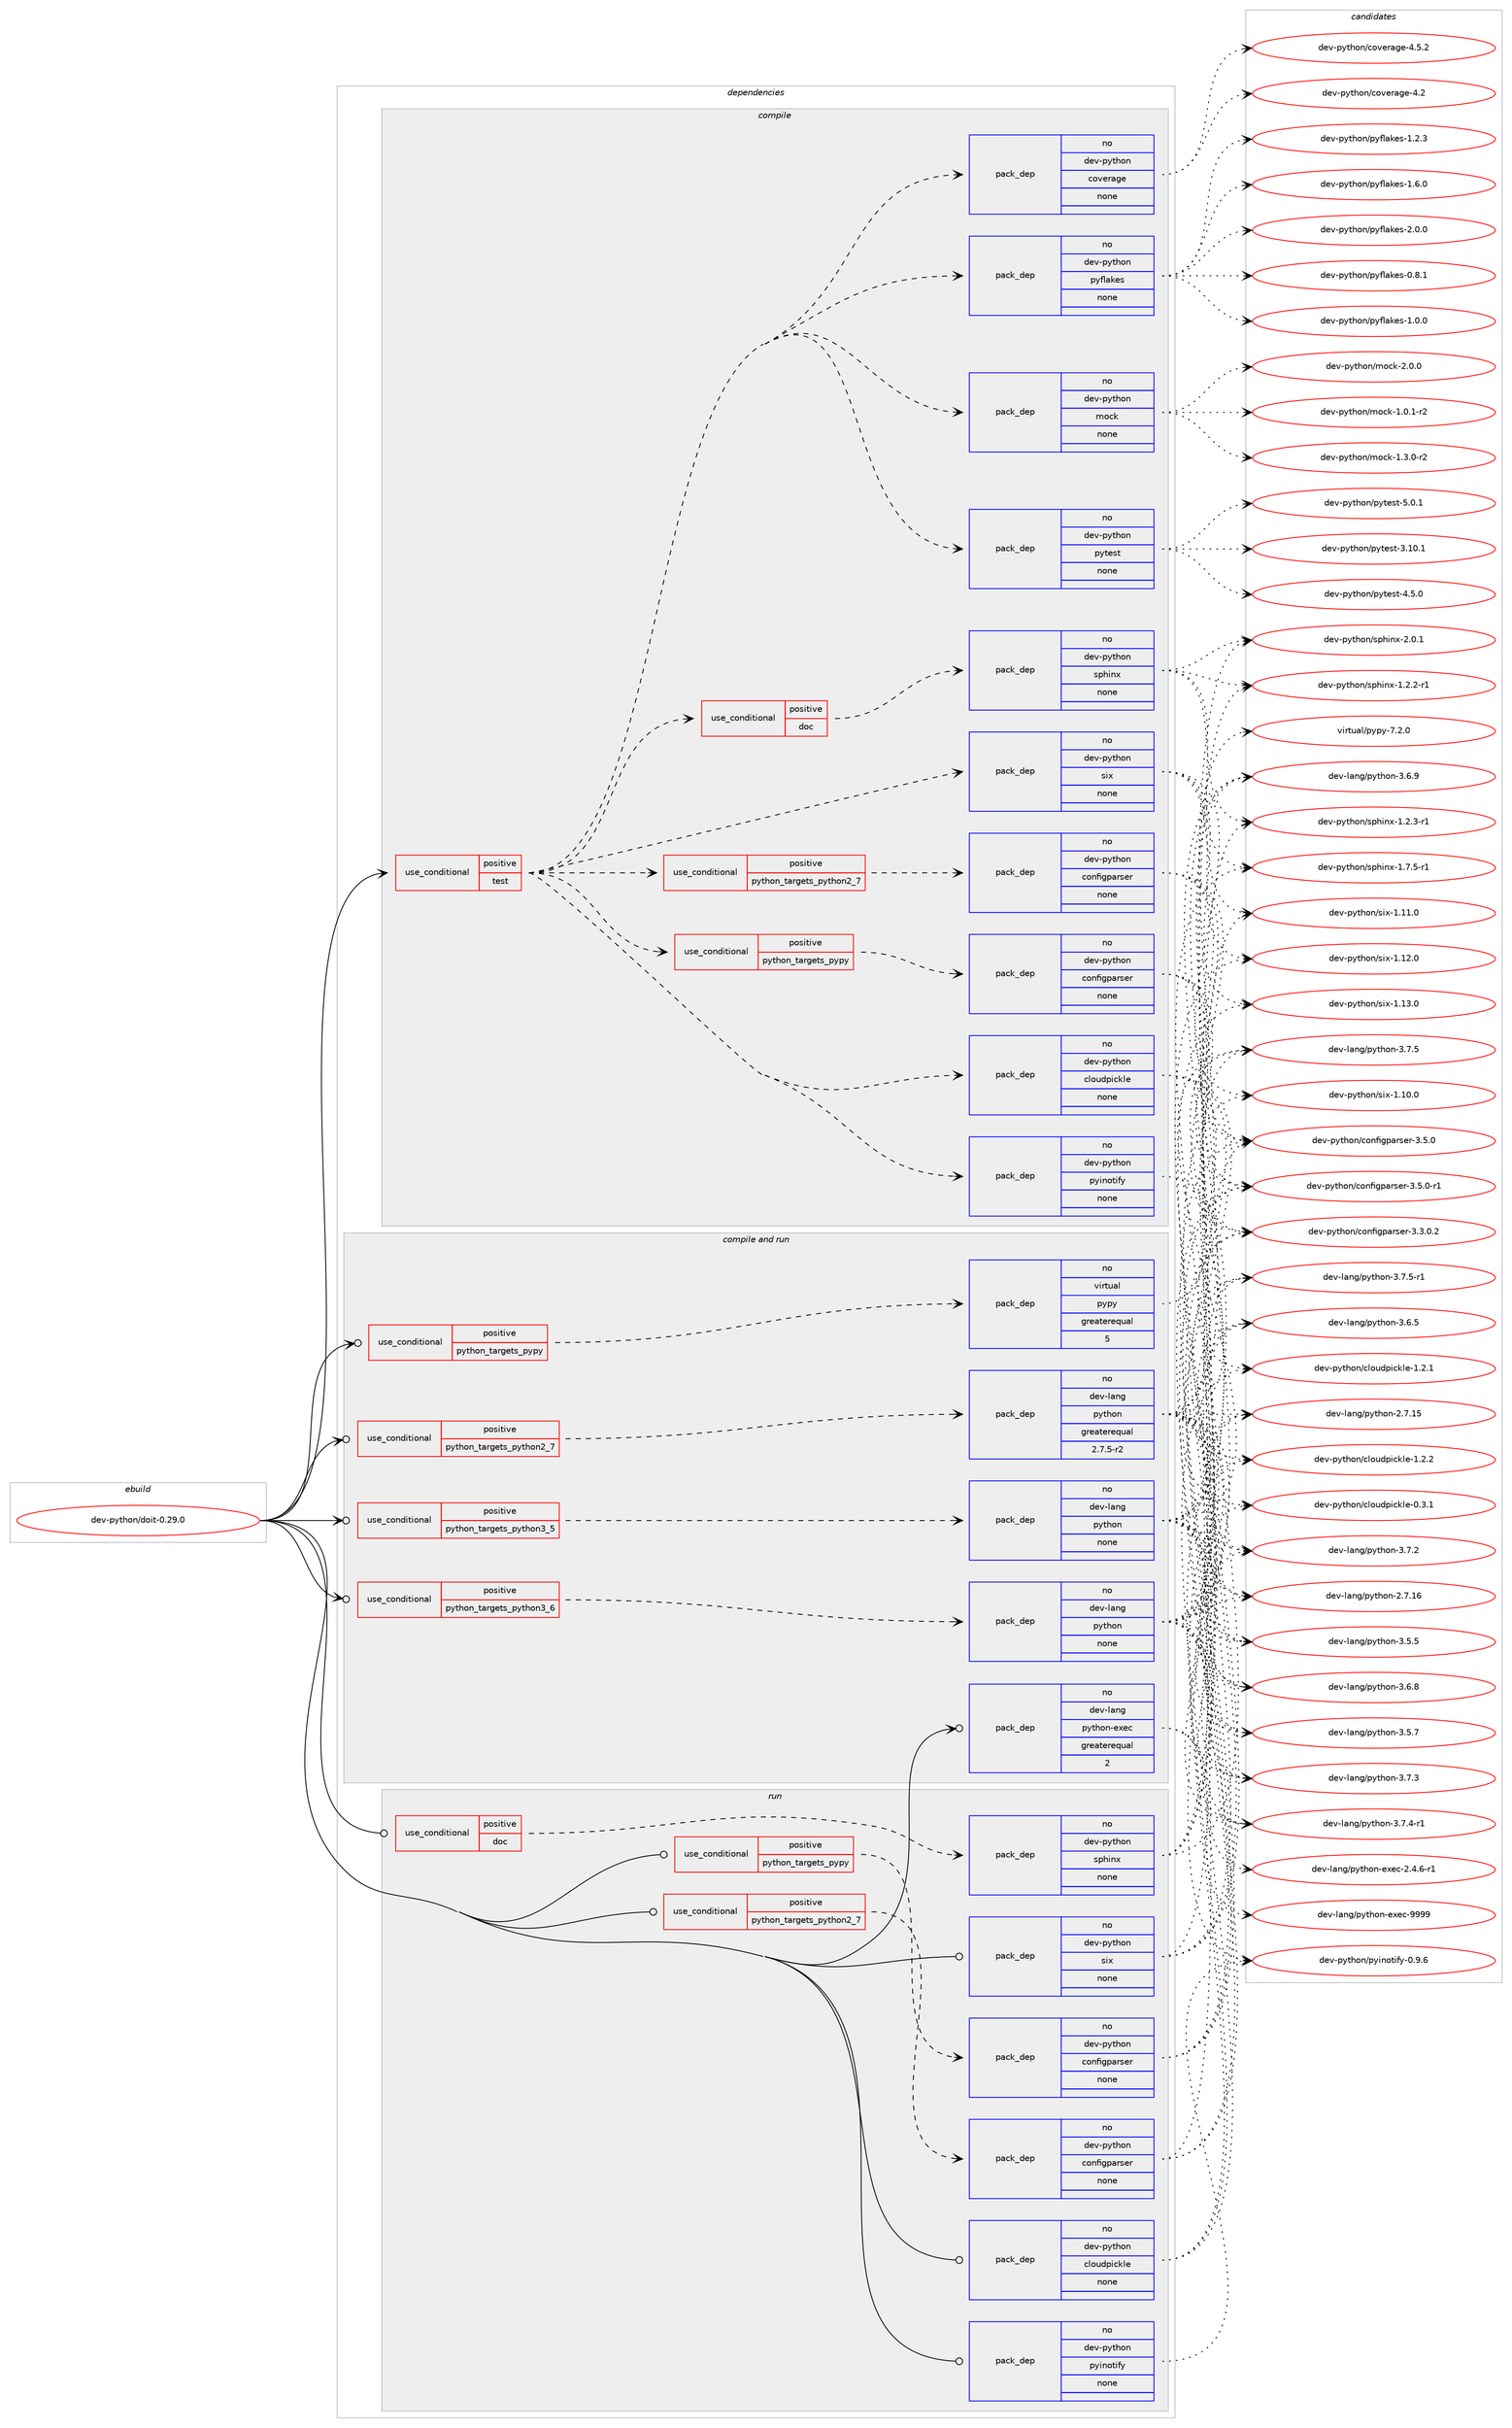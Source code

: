 digraph prolog {

# *************
# Graph options
# *************

newrank=true;
concentrate=true;
compound=true;
graph [rankdir=LR,fontname=Helvetica,fontsize=10,ranksep=1.5];#, ranksep=2.5, nodesep=0.2];
edge  [arrowhead=vee];
node  [fontname=Helvetica,fontsize=10];

# **********
# The ebuild
# **********

subgraph cluster_leftcol {
color=gray;
rank=same;
label=<<i>ebuild</i>>;
id [label="dev-python/doit-0.29.0", color=red, width=4, href="../dev-python/doit-0.29.0.svg"];
}

# ****************
# The dependencies
# ****************

subgraph cluster_midcol {
color=gray;
label=<<i>dependencies</i>>;
subgraph cluster_compile {
fillcolor="#eeeeee";
style=filled;
label=<<i>compile</i>>;
subgraph cond138803 {
dependency602747 [label=<<TABLE BORDER="0" CELLBORDER="1" CELLSPACING="0" CELLPADDING="4"><TR><TD ROWSPAN="3" CELLPADDING="10">use_conditional</TD></TR><TR><TD>positive</TD></TR><TR><TD>test</TD></TR></TABLE>>, shape=none, color=red];
subgraph pack452150 {
dependency602748 [label=<<TABLE BORDER="0" CELLBORDER="1" CELLSPACING="0" CELLPADDING="4" WIDTH="220"><TR><TD ROWSPAN="6" CELLPADDING="30">pack_dep</TD></TR><TR><TD WIDTH="110">no</TD></TR><TR><TD>dev-python</TD></TR><TR><TD>cloudpickle</TD></TR><TR><TD>none</TD></TR><TR><TD></TD></TR></TABLE>>, shape=none, color=blue];
}
dependency602747:e -> dependency602748:w [weight=20,style="dashed",arrowhead="vee"];
subgraph pack452151 {
dependency602749 [label=<<TABLE BORDER="0" CELLBORDER="1" CELLSPACING="0" CELLPADDING="4" WIDTH="220"><TR><TD ROWSPAN="6" CELLPADDING="30">pack_dep</TD></TR><TR><TD WIDTH="110">no</TD></TR><TR><TD>dev-python</TD></TR><TR><TD>pyinotify</TD></TR><TR><TD>none</TD></TR><TR><TD></TD></TR></TABLE>>, shape=none, color=blue];
}
dependency602747:e -> dependency602749:w [weight=20,style="dashed",arrowhead="vee"];
subgraph pack452152 {
dependency602750 [label=<<TABLE BORDER="0" CELLBORDER="1" CELLSPACING="0" CELLPADDING="4" WIDTH="220"><TR><TD ROWSPAN="6" CELLPADDING="30">pack_dep</TD></TR><TR><TD WIDTH="110">no</TD></TR><TR><TD>dev-python</TD></TR><TR><TD>six</TD></TR><TR><TD>none</TD></TR><TR><TD></TD></TR></TABLE>>, shape=none, color=blue];
}
dependency602747:e -> dependency602750:w [weight=20,style="dashed",arrowhead="vee"];
subgraph cond138804 {
dependency602751 [label=<<TABLE BORDER="0" CELLBORDER="1" CELLSPACING="0" CELLPADDING="4"><TR><TD ROWSPAN="3" CELLPADDING="10">use_conditional</TD></TR><TR><TD>positive</TD></TR><TR><TD>python_targets_pypy</TD></TR></TABLE>>, shape=none, color=red];
subgraph pack452153 {
dependency602752 [label=<<TABLE BORDER="0" CELLBORDER="1" CELLSPACING="0" CELLPADDING="4" WIDTH="220"><TR><TD ROWSPAN="6" CELLPADDING="30">pack_dep</TD></TR><TR><TD WIDTH="110">no</TD></TR><TR><TD>dev-python</TD></TR><TR><TD>configparser</TD></TR><TR><TD>none</TD></TR><TR><TD></TD></TR></TABLE>>, shape=none, color=blue];
}
dependency602751:e -> dependency602752:w [weight=20,style="dashed",arrowhead="vee"];
}
dependency602747:e -> dependency602751:w [weight=20,style="dashed",arrowhead="vee"];
subgraph cond138805 {
dependency602753 [label=<<TABLE BORDER="0" CELLBORDER="1" CELLSPACING="0" CELLPADDING="4"><TR><TD ROWSPAN="3" CELLPADDING="10">use_conditional</TD></TR><TR><TD>positive</TD></TR><TR><TD>python_targets_python2_7</TD></TR></TABLE>>, shape=none, color=red];
subgraph pack452154 {
dependency602754 [label=<<TABLE BORDER="0" CELLBORDER="1" CELLSPACING="0" CELLPADDING="4" WIDTH="220"><TR><TD ROWSPAN="6" CELLPADDING="30">pack_dep</TD></TR><TR><TD WIDTH="110">no</TD></TR><TR><TD>dev-python</TD></TR><TR><TD>configparser</TD></TR><TR><TD>none</TD></TR><TR><TD></TD></TR></TABLE>>, shape=none, color=blue];
}
dependency602753:e -> dependency602754:w [weight=20,style="dashed",arrowhead="vee"];
}
dependency602747:e -> dependency602753:w [weight=20,style="dashed",arrowhead="vee"];
subgraph cond138806 {
dependency602755 [label=<<TABLE BORDER="0" CELLBORDER="1" CELLSPACING="0" CELLPADDING="4"><TR><TD ROWSPAN="3" CELLPADDING="10">use_conditional</TD></TR><TR><TD>positive</TD></TR><TR><TD>doc</TD></TR></TABLE>>, shape=none, color=red];
subgraph pack452155 {
dependency602756 [label=<<TABLE BORDER="0" CELLBORDER="1" CELLSPACING="0" CELLPADDING="4" WIDTH="220"><TR><TD ROWSPAN="6" CELLPADDING="30">pack_dep</TD></TR><TR><TD WIDTH="110">no</TD></TR><TR><TD>dev-python</TD></TR><TR><TD>sphinx</TD></TR><TR><TD>none</TD></TR><TR><TD></TD></TR></TABLE>>, shape=none, color=blue];
}
dependency602755:e -> dependency602756:w [weight=20,style="dashed",arrowhead="vee"];
}
dependency602747:e -> dependency602755:w [weight=20,style="dashed",arrowhead="vee"];
subgraph pack452156 {
dependency602757 [label=<<TABLE BORDER="0" CELLBORDER="1" CELLSPACING="0" CELLPADDING="4" WIDTH="220"><TR><TD ROWSPAN="6" CELLPADDING="30">pack_dep</TD></TR><TR><TD WIDTH="110">no</TD></TR><TR><TD>dev-python</TD></TR><TR><TD>pytest</TD></TR><TR><TD>none</TD></TR><TR><TD></TD></TR></TABLE>>, shape=none, color=blue];
}
dependency602747:e -> dependency602757:w [weight=20,style="dashed",arrowhead="vee"];
subgraph pack452157 {
dependency602758 [label=<<TABLE BORDER="0" CELLBORDER="1" CELLSPACING="0" CELLPADDING="4" WIDTH="220"><TR><TD ROWSPAN="6" CELLPADDING="30">pack_dep</TD></TR><TR><TD WIDTH="110">no</TD></TR><TR><TD>dev-python</TD></TR><TR><TD>mock</TD></TR><TR><TD>none</TD></TR><TR><TD></TD></TR></TABLE>>, shape=none, color=blue];
}
dependency602747:e -> dependency602758:w [weight=20,style="dashed",arrowhead="vee"];
subgraph pack452158 {
dependency602759 [label=<<TABLE BORDER="0" CELLBORDER="1" CELLSPACING="0" CELLPADDING="4" WIDTH="220"><TR><TD ROWSPAN="6" CELLPADDING="30">pack_dep</TD></TR><TR><TD WIDTH="110">no</TD></TR><TR><TD>dev-python</TD></TR><TR><TD>pyflakes</TD></TR><TR><TD>none</TD></TR><TR><TD></TD></TR></TABLE>>, shape=none, color=blue];
}
dependency602747:e -> dependency602759:w [weight=20,style="dashed",arrowhead="vee"];
subgraph pack452159 {
dependency602760 [label=<<TABLE BORDER="0" CELLBORDER="1" CELLSPACING="0" CELLPADDING="4" WIDTH="220"><TR><TD ROWSPAN="6" CELLPADDING="30">pack_dep</TD></TR><TR><TD WIDTH="110">no</TD></TR><TR><TD>dev-python</TD></TR><TR><TD>coverage</TD></TR><TR><TD>none</TD></TR><TR><TD></TD></TR></TABLE>>, shape=none, color=blue];
}
dependency602747:e -> dependency602760:w [weight=20,style="dashed",arrowhead="vee"];
}
id:e -> dependency602747:w [weight=20,style="solid",arrowhead="vee"];
}
subgraph cluster_compileandrun {
fillcolor="#eeeeee";
style=filled;
label=<<i>compile and run</i>>;
subgraph cond138807 {
dependency602761 [label=<<TABLE BORDER="0" CELLBORDER="1" CELLSPACING="0" CELLPADDING="4"><TR><TD ROWSPAN="3" CELLPADDING="10">use_conditional</TD></TR><TR><TD>positive</TD></TR><TR><TD>python_targets_pypy</TD></TR></TABLE>>, shape=none, color=red];
subgraph pack452160 {
dependency602762 [label=<<TABLE BORDER="0" CELLBORDER="1" CELLSPACING="0" CELLPADDING="4" WIDTH="220"><TR><TD ROWSPAN="6" CELLPADDING="30">pack_dep</TD></TR><TR><TD WIDTH="110">no</TD></TR><TR><TD>virtual</TD></TR><TR><TD>pypy</TD></TR><TR><TD>greaterequal</TD></TR><TR><TD>5</TD></TR></TABLE>>, shape=none, color=blue];
}
dependency602761:e -> dependency602762:w [weight=20,style="dashed",arrowhead="vee"];
}
id:e -> dependency602761:w [weight=20,style="solid",arrowhead="odotvee"];
subgraph cond138808 {
dependency602763 [label=<<TABLE BORDER="0" CELLBORDER="1" CELLSPACING="0" CELLPADDING="4"><TR><TD ROWSPAN="3" CELLPADDING="10">use_conditional</TD></TR><TR><TD>positive</TD></TR><TR><TD>python_targets_python2_7</TD></TR></TABLE>>, shape=none, color=red];
subgraph pack452161 {
dependency602764 [label=<<TABLE BORDER="0" CELLBORDER="1" CELLSPACING="0" CELLPADDING="4" WIDTH="220"><TR><TD ROWSPAN="6" CELLPADDING="30">pack_dep</TD></TR><TR><TD WIDTH="110">no</TD></TR><TR><TD>dev-lang</TD></TR><TR><TD>python</TD></TR><TR><TD>greaterequal</TD></TR><TR><TD>2.7.5-r2</TD></TR></TABLE>>, shape=none, color=blue];
}
dependency602763:e -> dependency602764:w [weight=20,style="dashed",arrowhead="vee"];
}
id:e -> dependency602763:w [weight=20,style="solid",arrowhead="odotvee"];
subgraph cond138809 {
dependency602765 [label=<<TABLE BORDER="0" CELLBORDER="1" CELLSPACING="0" CELLPADDING="4"><TR><TD ROWSPAN="3" CELLPADDING="10">use_conditional</TD></TR><TR><TD>positive</TD></TR><TR><TD>python_targets_python3_5</TD></TR></TABLE>>, shape=none, color=red];
subgraph pack452162 {
dependency602766 [label=<<TABLE BORDER="0" CELLBORDER="1" CELLSPACING="0" CELLPADDING="4" WIDTH="220"><TR><TD ROWSPAN="6" CELLPADDING="30">pack_dep</TD></TR><TR><TD WIDTH="110">no</TD></TR><TR><TD>dev-lang</TD></TR><TR><TD>python</TD></TR><TR><TD>none</TD></TR><TR><TD></TD></TR></TABLE>>, shape=none, color=blue];
}
dependency602765:e -> dependency602766:w [weight=20,style="dashed",arrowhead="vee"];
}
id:e -> dependency602765:w [weight=20,style="solid",arrowhead="odotvee"];
subgraph cond138810 {
dependency602767 [label=<<TABLE BORDER="0" CELLBORDER="1" CELLSPACING="0" CELLPADDING="4"><TR><TD ROWSPAN="3" CELLPADDING="10">use_conditional</TD></TR><TR><TD>positive</TD></TR><TR><TD>python_targets_python3_6</TD></TR></TABLE>>, shape=none, color=red];
subgraph pack452163 {
dependency602768 [label=<<TABLE BORDER="0" CELLBORDER="1" CELLSPACING="0" CELLPADDING="4" WIDTH="220"><TR><TD ROWSPAN="6" CELLPADDING="30">pack_dep</TD></TR><TR><TD WIDTH="110">no</TD></TR><TR><TD>dev-lang</TD></TR><TR><TD>python</TD></TR><TR><TD>none</TD></TR><TR><TD></TD></TR></TABLE>>, shape=none, color=blue];
}
dependency602767:e -> dependency602768:w [weight=20,style="dashed",arrowhead="vee"];
}
id:e -> dependency602767:w [weight=20,style="solid",arrowhead="odotvee"];
subgraph pack452164 {
dependency602769 [label=<<TABLE BORDER="0" CELLBORDER="1" CELLSPACING="0" CELLPADDING="4" WIDTH="220"><TR><TD ROWSPAN="6" CELLPADDING="30">pack_dep</TD></TR><TR><TD WIDTH="110">no</TD></TR><TR><TD>dev-lang</TD></TR><TR><TD>python-exec</TD></TR><TR><TD>greaterequal</TD></TR><TR><TD>2</TD></TR></TABLE>>, shape=none, color=blue];
}
id:e -> dependency602769:w [weight=20,style="solid",arrowhead="odotvee"];
}
subgraph cluster_run {
fillcolor="#eeeeee";
style=filled;
label=<<i>run</i>>;
subgraph cond138811 {
dependency602770 [label=<<TABLE BORDER="0" CELLBORDER="1" CELLSPACING="0" CELLPADDING="4"><TR><TD ROWSPAN="3" CELLPADDING="10">use_conditional</TD></TR><TR><TD>positive</TD></TR><TR><TD>doc</TD></TR></TABLE>>, shape=none, color=red];
subgraph pack452165 {
dependency602771 [label=<<TABLE BORDER="0" CELLBORDER="1" CELLSPACING="0" CELLPADDING="4" WIDTH="220"><TR><TD ROWSPAN="6" CELLPADDING="30">pack_dep</TD></TR><TR><TD WIDTH="110">no</TD></TR><TR><TD>dev-python</TD></TR><TR><TD>sphinx</TD></TR><TR><TD>none</TD></TR><TR><TD></TD></TR></TABLE>>, shape=none, color=blue];
}
dependency602770:e -> dependency602771:w [weight=20,style="dashed",arrowhead="vee"];
}
id:e -> dependency602770:w [weight=20,style="solid",arrowhead="odot"];
subgraph cond138812 {
dependency602772 [label=<<TABLE BORDER="0" CELLBORDER="1" CELLSPACING="0" CELLPADDING="4"><TR><TD ROWSPAN="3" CELLPADDING="10">use_conditional</TD></TR><TR><TD>positive</TD></TR><TR><TD>python_targets_pypy</TD></TR></TABLE>>, shape=none, color=red];
subgraph pack452166 {
dependency602773 [label=<<TABLE BORDER="0" CELLBORDER="1" CELLSPACING="0" CELLPADDING="4" WIDTH="220"><TR><TD ROWSPAN="6" CELLPADDING="30">pack_dep</TD></TR><TR><TD WIDTH="110">no</TD></TR><TR><TD>dev-python</TD></TR><TR><TD>configparser</TD></TR><TR><TD>none</TD></TR><TR><TD></TD></TR></TABLE>>, shape=none, color=blue];
}
dependency602772:e -> dependency602773:w [weight=20,style="dashed",arrowhead="vee"];
}
id:e -> dependency602772:w [weight=20,style="solid",arrowhead="odot"];
subgraph cond138813 {
dependency602774 [label=<<TABLE BORDER="0" CELLBORDER="1" CELLSPACING="0" CELLPADDING="4"><TR><TD ROWSPAN="3" CELLPADDING="10">use_conditional</TD></TR><TR><TD>positive</TD></TR><TR><TD>python_targets_python2_7</TD></TR></TABLE>>, shape=none, color=red];
subgraph pack452167 {
dependency602775 [label=<<TABLE BORDER="0" CELLBORDER="1" CELLSPACING="0" CELLPADDING="4" WIDTH="220"><TR><TD ROWSPAN="6" CELLPADDING="30">pack_dep</TD></TR><TR><TD WIDTH="110">no</TD></TR><TR><TD>dev-python</TD></TR><TR><TD>configparser</TD></TR><TR><TD>none</TD></TR><TR><TD></TD></TR></TABLE>>, shape=none, color=blue];
}
dependency602774:e -> dependency602775:w [weight=20,style="dashed",arrowhead="vee"];
}
id:e -> dependency602774:w [weight=20,style="solid",arrowhead="odot"];
subgraph pack452168 {
dependency602776 [label=<<TABLE BORDER="0" CELLBORDER="1" CELLSPACING="0" CELLPADDING="4" WIDTH="220"><TR><TD ROWSPAN="6" CELLPADDING="30">pack_dep</TD></TR><TR><TD WIDTH="110">no</TD></TR><TR><TD>dev-python</TD></TR><TR><TD>cloudpickle</TD></TR><TR><TD>none</TD></TR><TR><TD></TD></TR></TABLE>>, shape=none, color=blue];
}
id:e -> dependency602776:w [weight=20,style="solid",arrowhead="odot"];
subgraph pack452169 {
dependency602777 [label=<<TABLE BORDER="0" CELLBORDER="1" CELLSPACING="0" CELLPADDING="4" WIDTH="220"><TR><TD ROWSPAN="6" CELLPADDING="30">pack_dep</TD></TR><TR><TD WIDTH="110">no</TD></TR><TR><TD>dev-python</TD></TR><TR><TD>pyinotify</TD></TR><TR><TD>none</TD></TR><TR><TD></TD></TR></TABLE>>, shape=none, color=blue];
}
id:e -> dependency602777:w [weight=20,style="solid",arrowhead="odot"];
subgraph pack452170 {
dependency602778 [label=<<TABLE BORDER="0" CELLBORDER="1" CELLSPACING="0" CELLPADDING="4" WIDTH="220"><TR><TD ROWSPAN="6" CELLPADDING="30">pack_dep</TD></TR><TR><TD WIDTH="110">no</TD></TR><TR><TD>dev-python</TD></TR><TR><TD>six</TD></TR><TR><TD>none</TD></TR><TR><TD></TD></TR></TABLE>>, shape=none, color=blue];
}
id:e -> dependency602778:w [weight=20,style="solid",arrowhead="odot"];
}
}

# **************
# The candidates
# **************

subgraph cluster_choices {
rank=same;
color=gray;
label=<<i>candidates</i>>;

subgraph choice452150 {
color=black;
nodesep=1;
choice10010111845112121116104111110479910811111710011210599107108101454846514649 [label="dev-python/cloudpickle-0.3.1", color=red, width=4,href="../dev-python/cloudpickle-0.3.1.svg"];
choice10010111845112121116104111110479910811111710011210599107108101454946504649 [label="dev-python/cloudpickle-1.2.1", color=red, width=4,href="../dev-python/cloudpickle-1.2.1.svg"];
choice10010111845112121116104111110479910811111710011210599107108101454946504650 [label="dev-python/cloudpickle-1.2.2", color=red, width=4,href="../dev-python/cloudpickle-1.2.2.svg"];
dependency602748:e -> choice10010111845112121116104111110479910811111710011210599107108101454846514649:w [style=dotted,weight="100"];
dependency602748:e -> choice10010111845112121116104111110479910811111710011210599107108101454946504649:w [style=dotted,weight="100"];
dependency602748:e -> choice10010111845112121116104111110479910811111710011210599107108101454946504650:w [style=dotted,weight="100"];
}
subgraph choice452151 {
color=black;
nodesep=1;
choice1001011184511212111610411111047112121105110111116105102121454846574654 [label="dev-python/pyinotify-0.9.6", color=red, width=4,href="../dev-python/pyinotify-0.9.6.svg"];
dependency602749:e -> choice1001011184511212111610411111047112121105110111116105102121454846574654:w [style=dotted,weight="100"];
}
subgraph choice452152 {
color=black;
nodesep=1;
choice100101118451121211161041111104711510512045494649484648 [label="dev-python/six-1.10.0", color=red, width=4,href="../dev-python/six-1.10.0.svg"];
choice100101118451121211161041111104711510512045494649494648 [label="dev-python/six-1.11.0", color=red, width=4,href="../dev-python/six-1.11.0.svg"];
choice100101118451121211161041111104711510512045494649504648 [label="dev-python/six-1.12.0", color=red, width=4,href="../dev-python/six-1.12.0.svg"];
choice100101118451121211161041111104711510512045494649514648 [label="dev-python/six-1.13.0", color=red, width=4,href="../dev-python/six-1.13.0.svg"];
dependency602750:e -> choice100101118451121211161041111104711510512045494649484648:w [style=dotted,weight="100"];
dependency602750:e -> choice100101118451121211161041111104711510512045494649494648:w [style=dotted,weight="100"];
dependency602750:e -> choice100101118451121211161041111104711510512045494649504648:w [style=dotted,weight="100"];
dependency602750:e -> choice100101118451121211161041111104711510512045494649514648:w [style=dotted,weight="100"];
}
subgraph choice452153 {
color=black;
nodesep=1;
choice100101118451121211161041111104799111110102105103112971141151011144551465146484650 [label="dev-python/configparser-3.3.0.2", color=red, width=4,href="../dev-python/configparser-3.3.0.2.svg"];
choice10010111845112121116104111110479911111010210510311297114115101114455146534648 [label="dev-python/configparser-3.5.0", color=red, width=4,href="../dev-python/configparser-3.5.0.svg"];
choice100101118451121211161041111104799111110102105103112971141151011144551465346484511449 [label="dev-python/configparser-3.5.0-r1", color=red, width=4,href="../dev-python/configparser-3.5.0-r1.svg"];
dependency602752:e -> choice100101118451121211161041111104799111110102105103112971141151011144551465146484650:w [style=dotted,weight="100"];
dependency602752:e -> choice10010111845112121116104111110479911111010210510311297114115101114455146534648:w [style=dotted,weight="100"];
dependency602752:e -> choice100101118451121211161041111104799111110102105103112971141151011144551465346484511449:w [style=dotted,weight="100"];
}
subgraph choice452154 {
color=black;
nodesep=1;
choice100101118451121211161041111104799111110102105103112971141151011144551465146484650 [label="dev-python/configparser-3.3.0.2", color=red, width=4,href="../dev-python/configparser-3.3.0.2.svg"];
choice10010111845112121116104111110479911111010210510311297114115101114455146534648 [label="dev-python/configparser-3.5.0", color=red, width=4,href="../dev-python/configparser-3.5.0.svg"];
choice100101118451121211161041111104799111110102105103112971141151011144551465346484511449 [label="dev-python/configparser-3.5.0-r1", color=red, width=4,href="../dev-python/configparser-3.5.0-r1.svg"];
dependency602754:e -> choice100101118451121211161041111104799111110102105103112971141151011144551465146484650:w [style=dotted,weight="100"];
dependency602754:e -> choice10010111845112121116104111110479911111010210510311297114115101114455146534648:w [style=dotted,weight="100"];
dependency602754:e -> choice100101118451121211161041111104799111110102105103112971141151011144551465346484511449:w [style=dotted,weight="100"];
}
subgraph choice452155 {
color=black;
nodesep=1;
choice10010111845112121116104111110471151121041051101204549465046504511449 [label="dev-python/sphinx-1.2.2-r1", color=red, width=4,href="../dev-python/sphinx-1.2.2-r1.svg"];
choice10010111845112121116104111110471151121041051101204549465046514511449 [label="dev-python/sphinx-1.2.3-r1", color=red, width=4,href="../dev-python/sphinx-1.2.3-r1.svg"];
choice10010111845112121116104111110471151121041051101204549465546534511449 [label="dev-python/sphinx-1.7.5-r1", color=red, width=4,href="../dev-python/sphinx-1.7.5-r1.svg"];
choice1001011184511212111610411111047115112104105110120455046484649 [label="dev-python/sphinx-2.0.1", color=red, width=4,href="../dev-python/sphinx-2.0.1.svg"];
dependency602756:e -> choice10010111845112121116104111110471151121041051101204549465046504511449:w [style=dotted,weight="100"];
dependency602756:e -> choice10010111845112121116104111110471151121041051101204549465046514511449:w [style=dotted,weight="100"];
dependency602756:e -> choice10010111845112121116104111110471151121041051101204549465546534511449:w [style=dotted,weight="100"];
dependency602756:e -> choice1001011184511212111610411111047115112104105110120455046484649:w [style=dotted,weight="100"];
}
subgraph choice452156 {
color=black;
nodesep=1;
choice100101118451121211161041111104711212111610111511645514649484649 [label="dev-python/pytest-3.10.1", color=red, width=4,href="../dev-python/pytest-3.10.1.svg"];
choice1001011184511212111610411111047112121116101115116455246534648 [label="dev-python/pytest-4.5.0", color=red, width=4,href="../dev-python/pytest-4.5.0.svg"];
choice1001011184511212111610411111047112121116101115116455346484649 [label="dev-python/pytest-5.0.1", color=red, width=4,href="../dev-python/pytest-5.0.1.svg"];
dependency602757:e -> choice100101118451121211161041111104711212111610111511645514649484649:w [style=dotted,weight="100"];
dependency602757:e -> choice1001011184511212111610411111047112121116101115116455246534648:w [style=dotted,weight="100"];
dependency602757:e -> choice1001011184511212111610411111047112121116101115116455346484649:w [style=dotted,weight="100"];
}
subgraph choice452157 {
color=black;
nodesep=1;
choice1001011184511212111610411111047109111991074549464846494511450 [label="dev-python/mock-1.0.1-r2", color=red, width=4,href="../dev-python/mock-1.0.1-r2.svg"];
choice1001011184511212111610411111047109111991074549465146484511450 [label="dev-python/mock-1.3.0-r2", color=red, width=4,href="../dev-python/mock-1.3.0-r2.svg"];
choice100101118451121211161041111104710911199107455046484648 [label="dev-python/mock-2.0.0", color=red, width=4,href="../dev-python/mock-2.0.0.svg"];
dependency602758:e -> choice1001011184511212111610411111047109111991074549464846494511450:w [style=dotted,weight="100"];
dependency602758:e -> choice1001011184511212111610411111047109111991074549465146484511450:w [style=dotted,weight="100"];
dependency602758:e -> choice100101118451121211161041111104710911199107455046484648:w [style=dotted,weight="100"];
}
subgraph choice452158 {
color=black;
nodesep=1;
choice100101118451121211161041111104711212110210897107101115454846564649 [label="dev-python/pyflakes-0.8.1", color=red, width=4,href="../dev-python/pyflakes-0.8.1.svg"];
choice100101118451121211161041111104711212110210897107101115454946484648 [label="dev-python/pyflakes-1.0.0", color=red, width=4,href="../dev-python/pyflakes-1.0.0.svg"];
choice100101118451121211161041111104711212110210897107101115454946504651 [label="dev-python/pyflakes-1.2.3", color=red, width=4,href="../dev-python/pyflakes-1.2.3.svg"];
choice100101118451121211161041111104711212110210897107101115454946544648 [label="dev-python/pyflakes-1.6.0", color=red, width=4,href="../dev-python/pyflakes-1.6.0.svg"];
choice100101118451121211161041111104711212110210897107101115455046484648 [label="dev-python/pyflakes-2.0.0", color=red, width=4,href="../dev-python/pyflakes-2.0.0.svg"];
dependency602759:e -> choice100101118451121211161041111104711212110210897107101115454846564649:w [style=dotted,weight="100"];
dependency602759:e -> choice100101118451121211161041111104711212110210897107101115454946484648:w [style=dotted,weight="100"];
dependency602759:e -> choice100101118451121211161041111104711212110210897107101115454946504651:w [style=dotted,weight="100"];
dependency602759:e -> choice100101118451121211161041111104711212110210897107101115454946544648:w [style=dotted,weight="100"];
dependency602759:e -> choice100101118451121211161041111104711212110210897107101115455046484648:w [style=dotted,weight="100"];
}
subgraph choice452159 {
color=black;
nodesep=1;
choice1001011184511212111610411111047991111181011149710310145524650 [label="dev-python/coverage-4.2", color=red, width=4,href="../dev-python/coverage-4.2.svg"];
choice10010111845112121116104111110479911111810111497103101455246534650 [label="dev-python/coverage-4.5.2", color=red, width=4,href="../dev-python/coverage-4.5.2.svg"];
dependency602760:e -> choice1001011184511212111610411111047991111181011149710310145524650:w [style=dotted,weight="100"];
dependency602760:e -> choice10010111845112121116104111110479911111810111497103101455246534650:w [style=dotted,weight="100"];
}
subgraph choice452160 {
color=black;
nodesep=1;
choice1181051141161179710847112121112121455546504648 [label="virtual/pypy-7.2.0", color=red, width=4,href="../virtual/pypy-7.2.0.svg"];
dependency602762:e -> choice1181051141161179710847112121112121455546504648:w [style=dotted,weight="100"];
}
subgraph choice452161 {
color=black;
nodesep=1;
choice10010111845108971101034711212111610411111045504655464953 [label="dev-lang/python-2.7.15", color=red, width=4,href="../dev-lang/python-2.7.15.svg"];
choice10010111845108971101034711212111610411111045504655464954 [label="dev-lang/python-2.7.16", color=red, width=4,href="../dev-lang/python-2.7.16.svg"];
choice100101118451089711010347112121116104111110455146534653 [label="dev-lang/python-3.5.5", color=red, width=4,href="../dev-lang/python-3.5.5.svg"];
choice100101118451089711010347112121116104111110455146534655 [label="dev-lang/python-3.5.7", color=red, width=4,href="../dev-lang/python-3.5.7.svg"];
choice100101118451089711010347112121116104111110455146544653 [label="dev-lang/python-3.6.5", color=red, width=4,href="../dev-lang/python-3.6.5.svg"];
choice100101118451089711010347112121116104111110455146544656 [label="dev-lang/python-3.6.8", color=red, width=4,href="../dev-lang/python-3.6.8.svg"];
choice100101118451089711010347112121116104111110455146544657 [label="dev-lang/python-3.6.9", color=red, width=4,href="../dev-lang/python-3.6.9.svg"];
choice100101118451089711010347112121116104111110455146554650 [label="dev-lang/python-3.7.2", color=red, width=4,href="../dev-lang/python-3.7.2.svg"];
choice100101118451089711010347112121116104111110455146554651 [label="dev-lang/python-3.7.3", color=red, width=4,href="../dev-lang/python-3.7.3.svg"];
choice1001011184510897110103471121211161041111104551465546524511449 [label="dev-lang/python-3.7.4-r1", color=red, width=4,href="../dev-lang/python-3.7.4-r1.svg"];
choice100101118451089711010347112121116104111110455146554653 [label="dev-lang/python-3.7.5", color=red, width=4,href="../dev-lang/python-3.7.5.svg"];
choice1001011184510897110103471121211161041111104551465546534511449 [label="dev-lang/python-3.7.5-r1", color=red, width=4,href="../dev-lang/python-3.7.5-r1.svg"];
dependency602764:e -> choice10010111845108971101034711212111610411111045504655464953:w [style=dotted,weight="100"];
dependency602764:e -> choice10010111845108971101034711212111610411111045504655464954:w [style=dotted,weight="100"];
dependency602764:e -> choice100101118451089711010347112121116104111110455146534653:w [style=dotted,weight="100"];
dependency602764:e -> choice100101118451089711010347112121116104111110455146534655:w [style=dotted,weight="100"];
dependency602764:e -> choice100101118451089711010347112121116104111110455146544653:w [style=dotted,weight="100"];
dependency602764:e -> choice100101118451089711010347112121116104111110455146544656:w [style=dotted,weight="100"];
dependency602764:e -> choice100101118451089711010347112121116104111110455146544657:w [style=dotted,weight="100"];
dependency602764:e -> choice100101118451089711010347112121116104111110455146554650:w [style=dotted,weight="100"];
dependency602764:e -> choice100101118451089711010347112121116104111110455146554651:w [style=dotted,weight="100"];
dependency602764:e -> choice1001011184510897110103471121211161041111104551465546524511449:w [style=dotted,weight="100"];
dependency602764:e -> choice100101118451089711010347112121116104111110455146554653:w [style=dotted,weight="100"];
dependency602764:e -> choice1001011184510897110103471121211161041111104551465546534511449:w [style=dotted,weight="100"];
}
subgraph choice452162 {
color=black;
nodesep=1;
choice10010111845108971101034711212111610411111045504655464953 [label="dev-lang/python-2.7.15", color=red, width=4,href="../dev-lang/python-2.7.15.svg"];
choice10010111845108971101034711212111610411111045504655464954 [label="dev-lang/python-2.7.16", color=red, width=4,href="../dev-lang/python-2.7.16.svg"];
choice100101118451089711010347112121116104111110455146534653 [label="dev-lang/python-3.5.5", color=red, width=4,href="../dev-lang/python-3.5.5.svg"];
choice100101118451089711010347112121116104111110455146534655 [label="dev-lang/python-3.5.7", color=red, width=4,href="../dev-lang/python-3.5.7.svg"];
choice100101118451089711010347112121116104111110455146544653 [label="dev-lang/python-3.6.5", color=red, width=4,href="../dev-lang/python-3.6.5.svg"];
choice100101118451089711010347112121116104111110455146544656 [label="dev-lang/python-3.6.8", color=red, width=4,href="../dev-lang/python-3.6.8.svg"];
choice100101118451089711010347112121116104111110455146544657 [label="dev-lang/python-3.6.9", color=red, width=4,href="../dev-lang/python-3.6.9.svg"];
choice100101118451089711010347112121116104111110455146554650 [label="dev-lang/python-3.7.2", color=red, width=4,href="../dev-lang/python-3.7.2.svg"];
choice100101118451089711010347112121116104111110455146554651 [label="dev-lang/python-3.7.3", color=red, width=4,href="../dev-lang/python-3.7.3.svg"];
choice1001011184510897110103471121211161041111104551465546524511449 [label="dev-lang/python-3.7.4-r1", color=red, width=4,href="../dev-lang/python-3.7.4-r1.svg"];
choice100101118451089711010347112121116104111110455146554653 [label="dev-lang/python-3.7.5", color=red, width=4,href="../dev-lang/python-3.7.5.svg"];
choice1001011184510897110103471121211161041111104551465546534511449 [label="dev-lang/python-3.7.5-r1", color=red, width=4,href="../dev-lang/python-3.7.5-r1.svg"];
dependency602766:e -> choice10010111845108971101034711212111610411111045504655464953:w [style=dotted,weight="100"];
dependency602766:e -> choice10010111845108971101034711212111610411111045504655464954:w [style=dotted,weight="100"];
dependency602766:e -> choice100101118451089711010347112121116104111110455146534653:w [style=dotted,weight="100"];
dependency602766:e -> choice100101118451089711010347112121116104111110455146534655:w [style=dotted,weight="100"];
dependency602766:e -> choice100101118451089711010347112121116104111110455146544653:w [style=dotted,weight="100"];
dependency602766:e -> choice100101118451089711010347112121116104111110455146544656:w [style=dotted,weight="100"];
dependency602766:e -> choice100101118451089711010347112121116104111110455146544657:w [style=dotted,weight="100"];
dependency602766:e -> choice100101118451089711010347112121116104111110455146554650:w [style=dotted,weight="100"];
dependency602766:e -> choice100101118451089711010347112121116104111110455146554651:w [style=dotted,weight="100"];
dependency602766:e -> choice1001011184510897110103471121211161041111104551465546524511449:w [style=dotted,weight="100"];
dependency602766:e -> choice100101118451089711010347112121116104111110455146554653:w [style=dotted,weight="100"];
dependency602766:e -> choice1001011184510897110103471121211161041111104551465546534511449:w [style=dotted,weight="100"];
}
subgraph choice452163 {
color=black;
nodesep=1;
choice10010111845108971101034711212111610411111045504655464953 [label="dev-lang/python-2.7.15", color=red, width=4,href="../dev-lang/python-2.7.15.svg"];
choice10010111845108971101034711212111610411111045504655464954 [label="dev-lang/python-2.7.16", color=red, width=4,href="../dev-lang/python-2.7.16.svg"];
choice100101118451089711010347112121116104111110455146534653 [label="dev-lang/python-3.5.5", color=red, width=4,href="../dev-lang/python-3.5.5.svg"];
choice100101118451089711010347112121116104111110455146534655 [label="dev-lang/python-3.5.7", color=red, width=4,href="../dev-lang/python-3.5.7.svg"];
choice100101118451089711010347112121116104111110455146544653 [label="dev-lang/python-3.6.5", color=red, width=4,href="../dev-lang/python-3.6.5.svg"];
choice100101118451089711010347112121116104111110455146544656 [label="dev-lang/python-3.6.8", color=red, width=4,href="../dev-lang/python-3.6.8.svg"];
choice100101118451089711010347112121116104111110455146544657 [label="dev-lang/python-3.6.9", color=red, width=4,href="../dev-lang/python-3.6.9.svg"];
choice100101118451089711010347112121116104111110455146554650 [label="dev-lang/python-3.7.2", color=red, width=4,href="../dev-lang/python-3.7.2.svg"];
choice100101118451089711010347112121116104111110455146554651 [label="dev-lang/python-3.7.3", color=red, width=4,href="../dev-lang/python-3.7.3.svg"];
choice1001011184510897110103471121211161041111104551465546524511449 [label="dev-lang/python-3.7.4-r1", color=red, width=4,href="../dev-lang/python-3.7.4-r1.svg"];
choice100101118451089711010347112121116104111110455146554653 [label="dev-lang/python-3.7.5", color=red, width=4,href="../dev-lang/python-3.7.5.svg"];
choice1001011184510897110103471121211161041111104551465546534511449 [label="dev-lang/python-3.7.5-r1", color=red, width=4,href="../dev-lang/python-3.7.5-r1.svg"];
dependency602768:e -> choice10010111845108971101034711212111610411111045504655464953:w [style=dotted,weight="100"];
dependency602768:e -> choice10010111845108971101034711212111610411111045504655464954:w [style=dotted,weight="100"];
dependency602768:e -> choice100101118451089711010347112121116104111110455146534653:w [style=dotted,weight="100"];
dependency602768:e -> choice100101118451089711010347112121116104111110455146534655:w [style=dotted,weight="100"];
dependency602768:e -> choice100101118451089711010347112121116104111110455146544653:w [style=dotted,weight="100"];
dependency602768:e -> choice100101118451089711010347112121116104111110455146544656:w [style=dotted,weight="100"];
dependency602768:e -> choice100101118451089711010347112121116104111110455146544657:w [style=dotted,weight="100"];
dependency602768:e -> choice100101118451089711010347112121116104111110455146554650:w [style=dotted,weight="100"];
dependency602768:e -> choice100101118451089711010347112121116104111110455146554651:w [style=dotted,weight="100"];
dependency602768:e -> choice1001011184510897110103471121211161041111104551465546524511449:w [style=dotted,weight="100"];
dependency602768:e -> choice100101118451089711010347112121116104111110455146554653:w [style=dotted,weight="100"];
dependency602768:e -> choice1001011184510897110103471121211161041111104551465546534511449:w [style=dotted,weight="100"];
}
subgraph choice452164 {
color=black;
nodesep=1;
choice10010111845108971101034711212111610411111045101120101994550465246544511449 [label="dev-lang/python-exec-2.4.6-r1", color=red, width=4,href="../dev-lang/python-exec-2.4.6-r1.svg"];
choice10010111845108971101034711212111610411111045101120101994557575757 [label="dev-lang/python-exec-9999", color=red, width=4,href="../dev-lang/python-exec-9999.svg"];
dependency602769:e -> choice10010111845108971101034711212111610411111045101120101994550465246544511449:w [style=dotted,weight="100"];
dependency602769:e -> choice10010111845108971101034711212111610411111045101120101994557575757:w [style=dotted,weight="100"];
}
subgraph choice452165 {
color=black;
nodesep=1;
choice10010111845112121116104111110471151121041051101204549465046504511449 [label="dev-python/sphinx-1.2.2-r1", color=red, width=4,href="../dev-python/sphinx-1.2.2-r1.svg"];
choice10010111845112121116104111110471151121041051101204549465046514511449 [label="dev-python/sphinx-1.2.3-r1", color=red, width=4,href="../dev-python/sphinx-1.2.3-r1.svg"];
choice10010111845112121116104111110471151121041051101204549465546534511449 [label="dev-python/sphinx-1.7.5-r1", color=red, width=4,href="../dev-python/sphinx-1.7.5-r1.svg"];
choice1001011184511212111610411111047115112104105110120455046484649 [label="dev-python/sphinx-2.0.1", color=red, width=4,href="../dev-python/sphinx-2.0.1.svg"];
dependency602771:e -> choice10010111845112121116104111110471151121041051101204549465046504511449:w [style=dotted,weight="100"];
dependency602771:e -> choice10010111845112121116104111110471151121041051101204549465046514511449:w [style=dotted,weight="100"];
dependency602771:e -> choice10010111845112121116104111110471151121041051101204549465546534511449:w [style=dotted,weight="100"];
dependency602771:e -> choice1001011184511212111610411111047115112104105110120455046484649:w [style=dotted,weight="100"];
}
subgraph choice452166 {
color=black;
nodesep=1;
choice100101118451121211161041111104799111110102105103112971141151011144551465146484650 [label="dev-python/configparser-3.3.0.2", color=red, width=4,href="../dev-python/configparser-3.3.0.2.svg"];
choice10010111845112121116104111110479911111010210510311297114115101114455146534648 [label="dev-python/configparser-3.5.0", color=red, width=4,href="../dev-python/configparser-3.5.0.svg"];
choice100101118451121211161041111104799111110102105103112971141151011144551465346484511449 [label="dev-python/configparser-3.5.0-r1", color=red, width=4,href="../dev-python/configparser-3.5.0-r1.svg"];
dependency602773:e -> choice100101118451121211161041111104799111110102105103112971141151011144551465146484650:w [style=dotted,weight="100"];
dependency602773:e -> choice10010111845112121116104111110479911111010210510311297114115101114455146534648:w [style=dotted,weight="100"];
dependency602773:e -> choice100101118451121211161041111104799111110102105103112971141151011144551465346484511449:w [style=dotted,weight="100"];
}
subgraph choice452167 {
color=black;
nodesep=1;
choice100101118451121211161041111104799111110102105103112971141151011144551465146484650 [label="dev-python/configparser-3.3.0.2", color=red, width=4,href="../dev-python/configparser-3.3.0.2.svg"];
choice10010111845112121116104111110479911111010210510311297114115101114455146534648 [label="dev-python/configparser-3.5.0", color=red, width=4,href="../dev-python/configparser-3.5.0.svg"];
choice100101118451121211161041111104799111110102105103112971141151011144551465346484511449 [label="dev-python/configparser-3.5.0-r1", color=red, width=4,href="../dev-python/configparser-3.5.0-r1.svg"];
dependency602775:e -> choice100101118451121211161041111104799111110102105103112971141151011144551465146484650:w [style=dotted,weight="100"];
dependency602775:e -> choice10010111845112121116104111110479911111010210510311297114115101114455146534648:w [style=dotted,weight="100"];
dependency602775:e -> choice100101118451121211161041111104799111110102105103112971141151011144551465346484511449:w [style=dotted,weight="100"];
}
subgraph choice452168 {
color=black;
nodesep=1;
choice10010111845112121116104111110479910811111710011210599107108101454846514649 [label="dev-python/cloudpickle-0.3.1", color=red, width=4,href="../dev-python/cloudpickle-0.3.1.svg"];
choice10010111845112121116104111110479910811111710011210599107108101454946504649 [label="dev-python/cloudpickle-1.2.1", color=red, width=4,href="../dev-python/cloudpickle-1.2.1.svg"];
choice10010111845112121116104111110479910811111710011210599107108101454946504650 [label="dev-python/cloudpickle-1.2.2", color=red, width=4,href="../dev-python/cloudpickle-1.2.2.svg"];
dependency602776:e -> choice10010111845112121116104111110479910811111710011210599107108101454846514649:w [style=dotted,weight="100"];
dependency602776:e -> choice10010111845112121116104111110479910811111710011210599107108101454946504649:w [style=dotted,weight="100"];
dependency602776:e -> choice10010111845112121116104111110479910811111710011210599107108101454946504650:w [style=dotted,weight="100"];
}
subgraph choice452169 {
color=black;
nodesep=1;
choice1001011184511212111610411111047112121105110111116105102121454846574654 [label="dev-python/pyinotify-0.9.6", color=red, width=4,href="../dev-python/pyinotify-0.9.6.svg"];
dependency602777:e -> choice1001011184511212111610411111047112121105110111116105102121454846574654:w [style=dotted,weight="100"];
}
subgraph choice452170 {
color=black;
nodesep=1;
choice100101118451121211161041111104711510512045494649484648 [label="dev-python/six-1.10.0", color=red, width=4,href="../dev-python/six-1.10.0.svg"];
choice100101118451121211161041111104711510512045494649494648 [label="dev-python/six-1.11.0", color=red, width=4,href="../dev-python/six-1.11.0.svg"];
choice100101118451121211161041111104711510512045494649504648 [label="dev-python/six-1.12.0", color=red, width=4,href="../dev-python/six-1.12.0.svg"];
choice100101118451121211161041111104711510512045494649514648 [label="dev-python/six-1.13.0", color=red, width=4,href="../dev-python/six-1.13.0.svg"];
dependency602778:e -> choice100101118451121211161041111104711510512045494649484648:w [style=dotted,weight="100"];
dependency602778:e -> choice100101118451121211161041111104711510512045494649494648:w [style=dotted,weight="100"];
dependency602778:e -> choice100101118451121211161041111104711510512045494649504648:w [style=dotted,weight="100"];
dependency602778:e -> choice100101118451121211161041111104711510512045494649514648:w [style=dotted,weight="100"];
}
}

}
